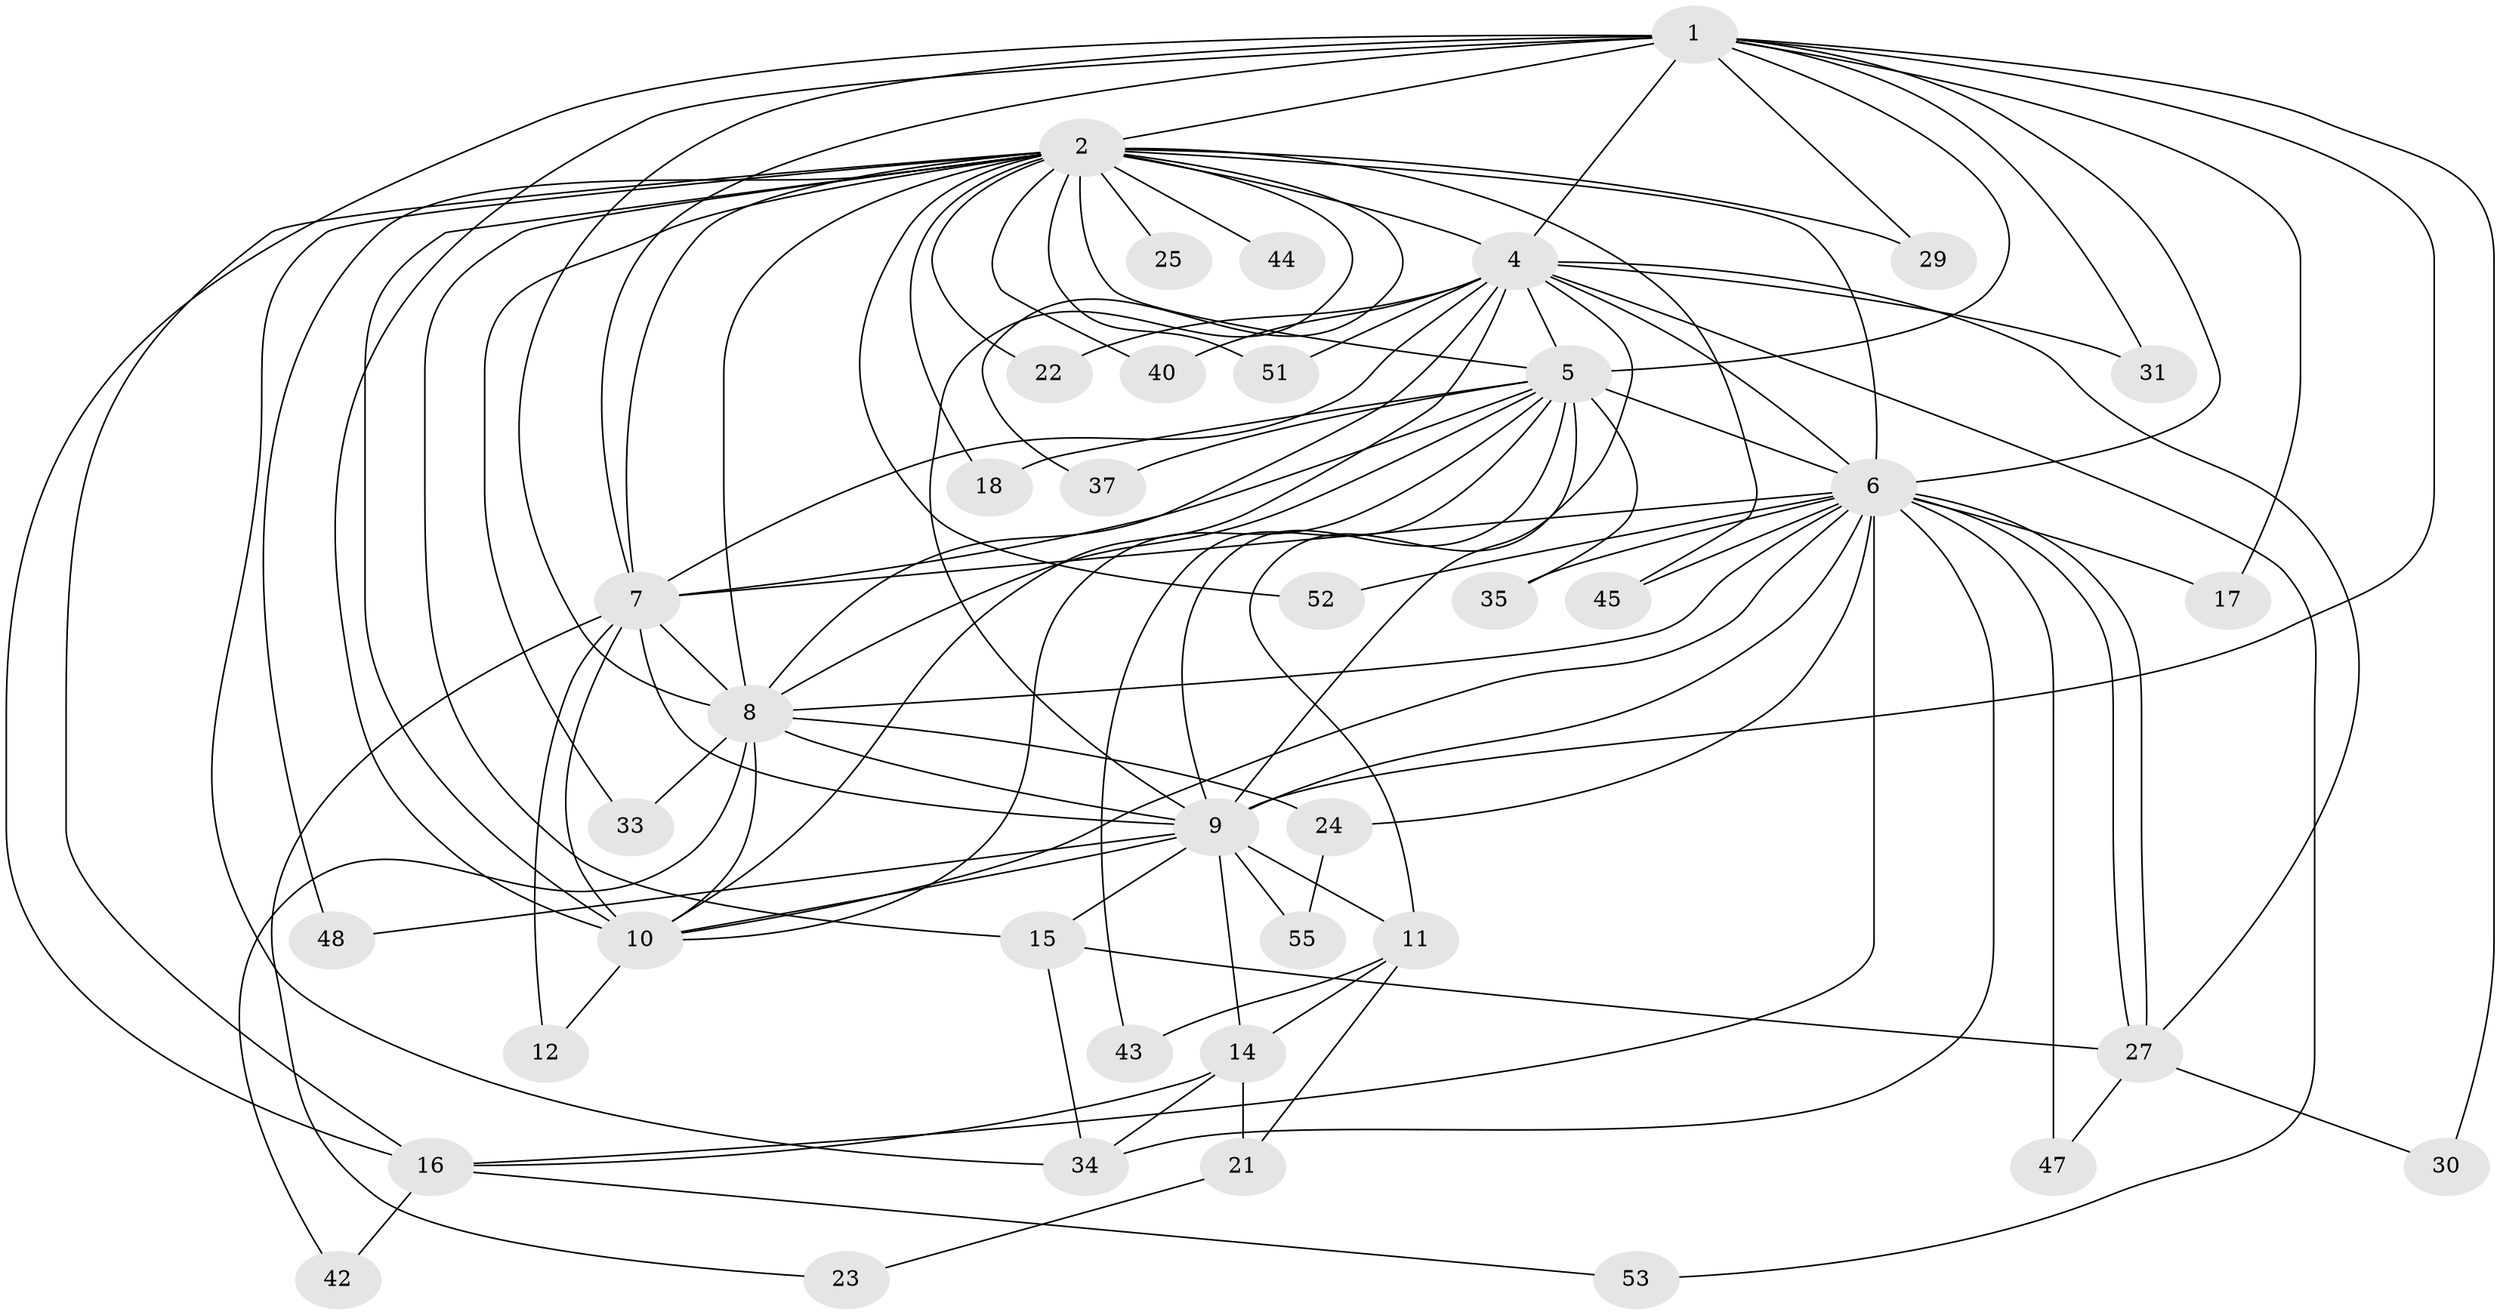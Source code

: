 // original degree distribution, {16: 0.06896551724137931, 18: 0.017241379310344827, 15: 0.017241379310344827, 19: 0.017241379310344827, 12: 0.034482758620689655, 10: 0.017241379310344827, 5: 0.06896551724137931, 2: 0.5344827586206896, 3: 0.15517241379310345, 9: 0.017241379310344827, 6: 0.017241379310344827, 4: 0.034482758620689655}
// Generated by graph-tools (version 1.1) at 2025/17/03/04/25 18:17:33]
// undirected, 40 vertices, 102 edges
graph export_dot {
graph [start="1"]
  node [color=gray90,style=filled];
  1;
  2 [super="+19+3+49"];
  4 [super="+39"];
  5;
  6 [super="+50+38"];
  7;
  8;
  9 [super="+20"];
  10;
  11;
  12;
  14;
  15 [super="+41"];
  16 [super="+26"];
  17;
  18;
  21;
  22;
  23;
  24;
  25;
  27 [super="+57"];
  29;
  30;
  31;
  33;
  34 [super="+36"];
  35;
  37;
  40;
  42;
  43;
  44;
  45;
  47;
  48;
  51;
  52;
  53;
  55;
  1 -- 2 [weight=3];
  1 -- 4;
  1 -- 5;
  1 -- 6;
  1 -- 7;
  1 -- 8;
  1 -- 9 [weight=2];
  1 -- 10;
  1 -- 16;
  1 -- 17;
  1 -- 29;
  1 -- 30;
  1 -- 31;
  2 -- 4 [weight=3];
  2 -- 5 [weight=4];
  2 -- 6 [weight=4];
  2 -- 7 [weight=2];
  2 -- 8 [weight=2];
  2 -- 9 [weight=3];
  2 -- 10 [weight=2];
  2 -- 15 [weight=2];
  2 -- 22;
  2 -- 33;
  2 -- 37;
  2 -- 48;
  2 -- 34;
  2 -- 40;
  2 -- 44;
  2 -- 16;
  2 -- 51;
  2 -- 52;
  2 -- 45;
  2 -- 18;
  2 -- 25;
  2 -- 29;
  4 -- 5;
  4 -- 6;
  4 -- 7;
  4 -- 8;
  4 -- 9;
  4 -- 10;
  4 -- 22;
  4 -- 31;
  4 -- 51;
  4 -- 53;
  4 -- 40;
  4 -- 27;
  5 -- 6;
  5 -- 7;
  5 -- 8;
  5 -- 9;
  5 -- 10;
  5 -- 11;
  5 -- 18;
  5 -- 35;
  5 -- 37;
  5 -- 43;
  6 -- 7;
  6 -- 8;
  6 -- 9;
  6 -- 10;
  6 -- 16;
  6 -- 17;
  6 -- 24;
  6 -- 27;
  6 -- 27;
  6 -- 35;
  6 -- 47 [weight=2];
  6 -- 34;
  6 -- 52;
  6 -- 45;
  7 -- 8;
  7 -- 9 [weight=2];
  7 -- 10;
  7 -- 12;
  7 -- 23;
  8 -- 9;
  8 -- 10;
  8 -- 24;
  8 -- 33;
  8 -- 42;
  9 -- 10;
  9 -- 11;
  9 -- 14;
  9 -- 15;
  9 -- 48;
  9 -- 55;
  10 -- 12;
  11 -- 14;
  11 -- 21;
  11 -- 43;
  14 -- 21;
  14 -- 34;
  14 -- 16;
  15 -- 27;
  15 -- 34;
  16 -- 42;
  16 -- 53;
  21 -- 23;
  24 -- 55;
  27 -- 30;
  27 -- 47;
}
